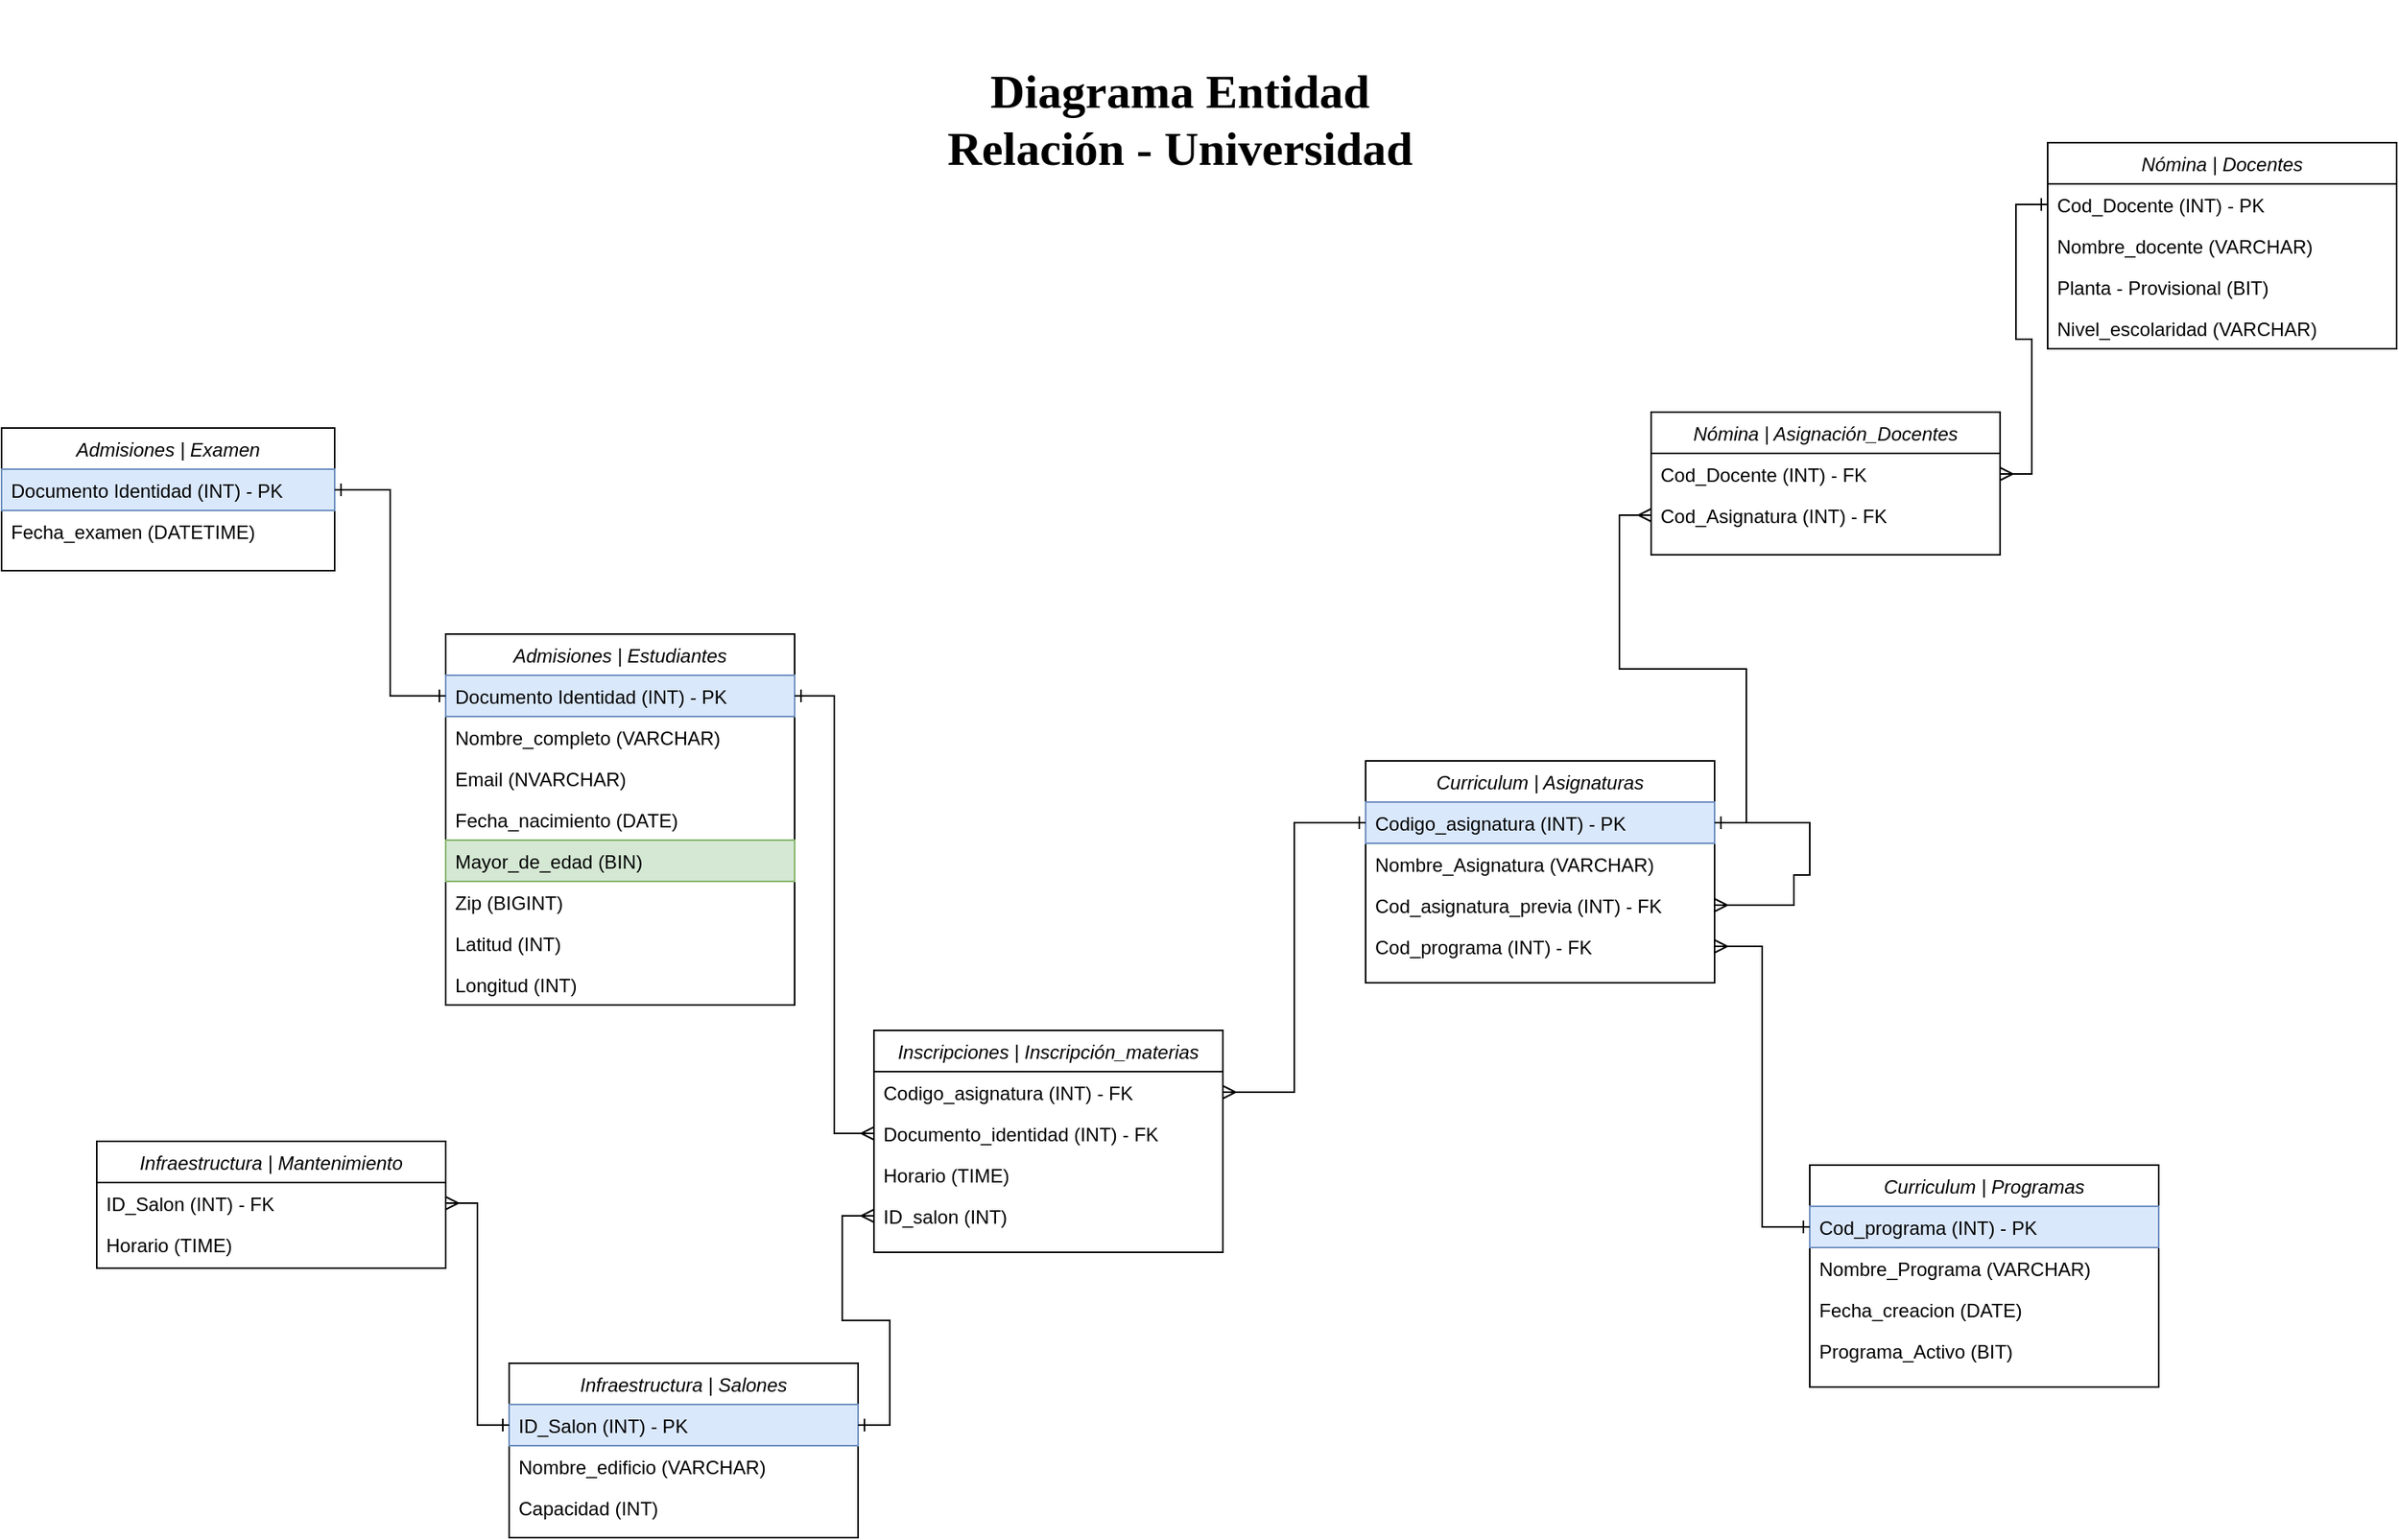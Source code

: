 <mxfile version="24.4.8" type="github">
  <diagram id="C5RBs43oDa-KdzZeNtuy" name="Page-1">
    <mxGraphModel dx="1062" dy="1716" grid="1" gridSize="10" guides="1" tooltips="1" connect="1" arrows="1" fold="1" page="1" pageScale="1" pageWidth="827" pageHeight="1169" math="0" shadow="0">
      <root>
        <mxCell id="WIyWlLk6GJQsqaUBKTNV-0" />
        <mxCell id="WIyWlLk6GJQsqaUBKTNV-1" parent="WIyWlLk6GJQsqaUBKTNV-0" />
        <mxCell id="zkfFHV4jXpPFQw0GAbJ--0" value="Admisiones | Examen" style="swimlane;fontStyle=2;align=center;verticalAlign=top;childLayout=stackLayout;horizontal=1;startSize=26;horizontalStack=0;resizeParent=1;resizeLast=0;collapsible=1;marginBottom=0;rounded=0;shadow=0;strokeWidth=1;" parent="WIyWlLk6GJQsqaUBKTNV-1" vertex="1">
          <mxGeometry x="10" y="50" width="210" height="90" as="geometry">
            <mxRectangle x="240" y="120" width="160" height="26" as="alternateBounds" />
          </mxGeometry>
        </mxCell>
        <mxCell id="zkfFHV4jXpPFQw0GAbJ--1" value="Documento Identidad (INT) - PK" style="text;align=left;verticalAlign=top;spacingLeft=4;spacingRight=4;overflow=hidden;rotatable=0;points=[[0,0.5],[1,0.5]];portConstraint=eastwest;fillColor=#dae8fc;strokeColor=#6c8ebf;" parent="zkfFHV4jXpPFQw0GAbJ--0" vertex="1">
          <mxGeometry y="26" width="210" height="26" as="geometry" />
        </mxCell>
        <mxCell id="zkfFHV4jXpPFQw0GAbJ--2" value="Fecha_examen (DATETIME)" style="text;align=left;verticalAlign=top;spacingLeft=4;spacingRight=4;overflow=hidden;rotatable=0;points=[[0,0.5],[1,0.5]];portConstraint=eastwest;rounded=0;shadow=0;html=0;" parent="zkfFHV4jXpPFQw0GAbJ--0" vertex="1">
          <mxGeometry y="52" width="210" height="26" as="geometry" />
        </mxCell>
        <mxCell id="MgNDCYXQnLano0dGurlR-0" value="Diagrama Entidad Relación - Universidad" style="text;html=1;align=center;verticalAlign=middle;whiteSpace=wrap;rounded=0;fontFamily=Verdana;fontSize=30;fontStyle=1" vertex="1" parent="WIyWlLk6GJQsqaUBKTNV-1">
          <mxGeometry x="600" y="-220" width="306" height="150" as="geometry" />
        </mxCell>
        <mxCell id="MgNDCYXQnLano0dGurlR-1" value="Admisiones | Estudiantes" style="swimlane;fontStyle=2;align=center;verticalAlign=top;childLayout=stackLayout;horizontal=1;startSize=26;horizontalStack=0;resizeParent=1;resizeLast=0;collapsible=1;marginBottom=0;rounded=0;shadow=0;strokeWidth=1;" vertex="1" parent="WIyWlLk6GJQsqaUBKTNV-1">
          <mxGeometry x="290" y="180" width="220" height="234" as="geometry">
            <mxRectangle x="240" y="120" width="160" height="26" as="alternateBounds" />
          </mxGeometry>
        </mxCell>
        <mxCell id="MgNDCYXQnLano0dGurlR-2" value="Documento Identidad (INT) - PK" style="text;align=left;verticalAlign=top;spacingLeft=4;spacingRight=4;overflow=hidden;rotatable=0;points=[[0,0.5],[1,0.5]];portConstraint=eastwest;fillColor=#dae8fc;strokeColor=#6c8ebf;" vertex="1" parent="MgNDCYXQnLano0dGurlR-1">
          <mxGeometry y="26" width="220" height="26" as="geometry" />
        </mxCell>
        <mxCell id="MgNDCYXQnLano0dGurlR-3" value="Nombre_completo (VARCHAR)" style="text;align=left;verticalAlign=top;spacingLeft=4;spacingRight=4;overflow=hidden;rotatable=0;points=[[0,0.5],[1,0.5]];portConstraint=eastwest;rounded=0;shadow=0;html=0;" vertex="1" parent="MgNDCYXQnLano0dGurlR-1">
          <mxGeometry y="52" width="220" height="26" as="geometry" />
        </mxCell>
        <mxCell id="MgNDCYXQnLano0dGurlR-4" value="Email (NVARCHAR)" style="text;align=left;verticalAlign=top;spacingLeft=4;spacingRight=4;overflow=hidden;rotatable=0;points=[[0,0.5],[1,0.5]];portConstraint=eastwest;rounded=0;shadow=0;html=0;" vertex="1" parent="MgNDCYXQnLano0dGurlR-1">
          <mxGeometry y="78" width="220" height="26" as="geometry" />
        </mxCell>
        <mxCell id="MgNDCYXQnLano0dGurlR-5" value="Fecha_nacimiento (DATE)" style="text;align=left;verticalAlign=top;spacingLeft=4;spacingRight=4;overflow=hidden;rotatable=0;points=[[0,0.5],[1,0.5]];portConstraint=eastwest;rounded=0;shadow=0;html=0;" vertex="1" parent="MgNDCYXQnLano0dGurlR-1">
          <mxGeometry y="104" width="220" height="26" as="geometry" />
        </mxCell>
        <mxCell id="MgNDCYXQnLano0dGurlR-6" value="Mayor_de_edad (BIN)" style="text;align=left;verticalAlign=top;spacingLeft=4;spacingRight=4;overflow=hidden;rotatable=0;points=[[0,0.5],[1,0.5]];portConstraint=eastwest;rounded=0;shadow=0;html=0;fillColor=#d5e8d4;strokeColor=#82b366;" vertex="1" parent="MgNDCYXQnLano0dGurlR-1">
          <mxGeometry y="130" width="220" height="26" as="geometry" />
        </mxCell>
        <mxCell id="MgNDCYXQnLano0dGurlR-7" value="Zip (BIGINT)" style="text;align=left;verticalAlign=top;spacingLeft=4;spacingRight=4;overflow=hidden;rotatable=0;points=[[0,0.5],[1,0.5]];portConstraint=eastwest;rounded=0;shadow=0;html=0;" vertex="1" parent="MgNDCYXQnLano0dGurlR-1">
          <mxGeometry y="156" width="220" height="26" as="geometry" />
        </mxCell>
        <mxCell id="MgNDCYXQnLano0dGurlR-9" value="Latitud (INT)" style="text;align=left;verticalAlign=top;spacingLeft=4;spacingRight=4;overflow=hidden;rotatable=0;points=[[0,0.5],[1,0.5]];portConstraint=eastwest;rounded=0;shadow=0;html=0;" vertex="1" parent="MgNDCYXQnLano0dGurlR-1">
          <mxGeometry y="182" width="220" height="26" as="geometry" />
        </mxCell>
        <mxCell id="MgNDCYXQnLano0dGurlR-10" value="Longitud (INT)" style="text;align=left;verticalAlign=top;spacingLeft=4;spacingRight=4;overflow=hidden;rotatable=0;points=[[0,0.5],[1,0.5]];portConstraint=eastwest;rounded=0;shadow=0;html=0;" vertex="1" parent="MgNDCYXQnLano0dGurlR-1">
          <mxGeometry y="208" width="220" height="26" as="geometry" />
        </mxCell>
        <mxCell id="MgNDCYXQnLano0dGurlR-11" style="edgeStyle=orthogonalEdgeStyle;rounded=0;orthogonalLoop=1;jettySize=auto;html=1;entryX=0;entryY=0.5;entryDx=0;entryDy=0;startArrow=ERone;startFill=0;endArrow=ERone;endFill=0;" edge="1" parent="WIyWlLk6GJQsqaUBKTNV-1" source="zkfFHV4jXpPFQw0GAbJ--1" target="MgNDCYXQnLano0dGurlR-2">
          <mxGeometry relative="1" as="geometry" />
        </mxCell>
        <mxCell id="MgNDCYXQnLano0dGurlR-12" value="Inscripciones | Inscripción_materias" style="swimlane;fontStyle=2;align=center;verticalAlign=top;childLayout=stackLayout;horizontal=1;startSize=26;horizontalStack=0;resizeParent=1;resizeLast=0;collapsible=1;marginBottom=0;rounded=0;shadow=0;strokeWidth=1;" vertex="1" parent="WIyWlLk6GJQsqaUBKTNV-1">
          <mxGeometry x="560" y="430" width="220" height="140" as="geometry">
            <mxRectangle x="240" y="120" width="160" height="26" as="alternateBounds" />
          </mxGeometry>
        </mxCell>
        <mxCell id="MgNDCYXQnLano0dGurlR-13" value="Codigo_asignatura (INT) - FK" style="text;align=left;verticalAlign=top;spacingLeft=4;spacingRight=4;overflow=hidden;rotatable=0;points=[[0,0.5],[1,0.5]];portConstraint=eastwest;" vertex="1" parent="MgNDCYXQnLano0dGurlR-12">
          <mxGeometry y="26" width="220" height="26" as="geometry" />
        </mxCell>
        <mxCell id="MgNDCYXQnLano0dGurlR-14" value="Documento_identidad (INT) - FK" style="text;align=left;verticalAlign=top;spacingLeft=4;spacingRight=4;overflow=hidden;rotatable=0;points=[[0,0.5],[1,0.5]];portConstraint=eastwest;rounded=0;shadow=0;html=0;" vertex="1" parent="MgNDCYXQnLano0dGurlR-12">
          <mxGeometry y="52" width="220" height="26" as="geometry" />
        </mxCell>
        <mxCell id="MgNDCYXQnLano0dGurlR-23" value="Horario (TIME)" style="text;align=left;verticalAlign=top;spacingLeft=4;spacingRight=4;overflow=hidden;rotatable=0;points=[[0,0.5],[1,0.5]];portConstraint=eastwest;rounded=0;shadow=0;html=0;" vertex="1" parent="MgNDCYXQnLano0dGurlR-12">
          <mxGeometry y="78" width="220" height="26" as="geometry" />
        </mxCell>
        <mxCell id="MgNDCYXQnLano0dGurlR-24" value="ID_salon (INT)" style="text;align=left;verticalAlign=top;spacingLeft=4;spacingRight=4;overflow=hidden;rotatable=0;points=[[0,0.5],[1,0.5]];portConstraint=eastwest;rounded=0;shadow=0;html=0;" vertex="1" parent="MgNDCYXQnLano0dGurlR-12">
          <mxGeometry y="104" width="220" height="26" as="geometry" />
        </mxCell>
        <mxCell id="MgNDCYXQnLano0dGurlR-21" style="edgeStyle=orthogonalEdgeStyle;rounded=0;orthogonalLoop=1;jettySize=auto;html=1;entryX=0;entryY=0.5;entryDx=0;entryDy=0;startArrow=ERone;startFill=0;endArrow=ERmany;endFill=0;" edge="1" parent="WIyWlLk6GJQsqaUBKTNV-1" source="MgNDCYXQnLano0dGurlR-2" target="MgNDCYXQnLano0dGurlR-14">
          <mxGeometry relative="1" as="geometry" />
        </mxCell>
        <mxCell id="MgNDCYXQnLano0dGurlR-25" value="Curriculum | Asignaturas" style="swimlane;fontStyle=2;align=center;verticalAlign=top;childLayout=stackLayout;horizontal=1;startSize=26;horizontalStack=0;resizeParent=1;resizeLast=0;collapsible=1;marginBottom=0;rounded=0;shadow=0;strokeWidth=1;" vertex="1" parent="WIyWlLk6GJQsqaUBKTNV-1">
          <mxGeometry x="870" y="260" width="220" height="140" as="geometry">
            <mxRectangle x="240" y="120" width="160" height="26" as="alternateBounds" />
          </mxGeometry>
        </mxCell>
        <mxCell id="MgNDCYXQnLano0dGurlR-31" style="edgeStyle=orthogonalEdgeStyle;rounded=0;orthogonalLoop=1;jettySize=auto;html=1;startArrow=ERone;startFill=0;endArrow=ERmany;endFill=0;" edge="1" parent="MgNDCYXQnLano0dGurlR-25" source="MgNDCYXQnLano0dGurlR-26" target="MgNDCYXQnLano0dGurlR-28">
          <mxGeometry relative="1" as="geometry">
            <Array as="points">
              <mxPoint x="280" y="39" />
              <mxPoint x="280" y="72" />
              <mxPoint x="270" y="72" />
              <mxPoint x="270" y="91" />
            </Array>
          </mxGeometry>
        </mxCell>
        <mxCell id="MgNDCYXQnLano0dGurlR-26" value="Codigo_asignatura (INT) - PK" style="text;align=left;verticalAlign=top;spacingLeft=4;spacingRight=4;overflow=hidden;rotatable=0;points=[[0,0.5],[1,0.5]];portConstraint=eastwest;fillColor=#dae8fc;strokeColor=#6c8ebf;" vertex="1" parent="MgNDCYXQnLano0dGurlR-25">
          <mxGeometry y="26" width="220" height="26" as="geometry" />
        </mxCell>
        <mxCell id="MgNDCYXQnLano0dGurlR-27" value="Nombre_Asignatura (VARCHAR)" style="text;align=left;verticalAlign=top;spacingLeft=4;spacingRight=4;overflow=hidden;rotatable=0;points=[[0,0.5],[1,0.5]];portConstraint=eastwest;rounded=0;shadow=0;html=0;" vertex="1" parent="MgNDCYXQnLano0dGurlR-25">
          <mxGeometry y="52" width="220" height="26" as="geometry" />
        </mxCell>
        <mxCell id="MgNDCYXQnLano0dGurlR-28" value="Cod_asignatura_previa (INT) - FK" style="text;align=left;verticalAlign=top;spacingLeft=4;spacingRight=4;overflow=hidden;rotatable=0;points=[[0,0.5],[1,0.5]];portConstraint=eastwest;rounded=0;shadow=0;html=0;" vertex="1" parent="MgNDCYXQnLano0dGurlR-25">
          <mxGeometry y="78" width="220" height="26" as="geometry" />
        </mxCell>
        <mxCell id="MgNDCYXQnLano0dGurlR-29" value="Cod_programa (INT) - FK" style="text;align=left;verticalAlign=top;spacingLeft=4;spacingRight=4;overflow=hidden;rotatable=0;points=[[0,0.5],[1,0.5]];portConstraint=eastwest;rounded=0;shadow=0;html=0;" vertex="1" parent="MgNDCYXQnLano0dGurlR-25">
          <mxGeometry y="104" width="220" height="26" as="geometry" />
        </mxCell>
        <mxCell id="MgNDCYXQnLano0dGurlR-30" style="edgeStyle=orthogonalEdgeStyle;rounded=0;orthogonalLoop=1;jettySize=auto;html=1;entryX=1;entryY=0.5;entryDx=0;entryDy=0;startArrow=ERone;startFill=0;endArrow=ERmany;endFill=0;" edge="1" parent="WIyWlLk6GJQsqaUBKTNV-1" source="MgNDCYXQnLano0dGurlR-26" target="MgNDCYXQnLano0dGurlR-13">
          <mxGeometry relative="1" as="geometry" />
        </mxCell>
        <mxCell id="MgNDCYXQnLano0dGurlR-33" value="Curriculum | Programas" style="swimlane;fontStyle=2;align=center;verticalAlign=top;childLayout=stackLayout;horizontal=1;startSize=26;horizontalStack=0;resizeParent=1;resizeLast=0;collapsible=1;marginBottom=0;rounded=0;shadow=0;strokeWidth=1;" vertex="1" parent="WIyWlLk6GJQsqaUBKTNV-1">
          <mxGeometry x="1150" y="515" width="220" height="140" as="geometry">
            <mxRectangle x="240" y="120" width="160" height="26" as="alternateBounds" />
          </mxGeometry>
        </mxCell>
        <mxCell id="MgNDCYXQnLano0dGurlR-35" value="Cod_programa (INT) - PK" style="text;align=left;verticalAlign=top;spacingLeft=4;spacingRight=4;overflow=hidden;rotatable=0;points=[[0,0.5],[1,0.5]];portConstraint=eastwest;fillColor=#dae8fc;strokeColor=#6c8ebf;" vertex="1" parent="MgNDCYXQnLano0dGurlR-33">
          <mxGeometry y="26" width="220" height="26" as="geometry" />
        </mxCell>
        <mxCell id="MgNDCYXQnLano0dGurlR-36" value="Nombre_Programa (VARCHAR)" style="text;align=left;verticalAlign=top;spacingLeft=4;spacingRight=4;overflow=hidden;rotatable=0;points=[[0,0.5],[1,0.5]];portConstraint=eastwest;rounded=0;shadow=0;html=0;" vertex="1" parent="MgNDCYXQnLano0dGurlR-33">
          <mxGeometry y="52" width="220" height="26" as="geometry" />
        </mxCell>
        <mxCell id="MgNDCYXQnLano0dGurlR-37" value="Fecha_creacion (DATE)" style="text;align=left;verticalAlign=top;spacingLeft=4;spacingRight=4;overflow=hidden;rotatable=0;points=[[0,0.5],[1,0.5]];portConstraint=eastwest;rounded=0;shadow=0;html=0;" vertex="1" parent="MgNDCYXQnLano0dGurlR-33">
          <mxGeometry y="78" width="220" height="26" as="geometry" />
        </mxCell>
        <mxCell id="MgNDCYXQnLano0dGurlR-38" value="Programa_Activo (BIT)" style="text;align=left;verticalAlign=top;spacingLeft=4;spacingRight=4;overflow=hidden;rotatable=0;points=[[0,0.5],[1,0.5]];portConstraint=eastwest;rounded=0;shadow=0;html=0;" vertex="1" parent="MgNDCYXQnLano0dGurlR-33">
          <mxGeometry y="104" width="220" height="26" as="geometry" />
        </mxCell>
        <mxCell id="MgNDCYXQnLano0dGurlR-39" style="edgeStyle=orthogonalEdgeStyle;rounded=0;orthogonalLoop=1;jettySize=auto;html=1;startArrow=ERone;startFill=0;endArrow=ERmany;endFill=0;" edge="1" parent="WIyWlLk6GJQsqaUBKTNV-1" source="MgNDCYXQnLano0dGurlR-35" target="MgNDCYXQnLano0dGurlR-29">
          <mxGeometry relative="1" as="geometry" />
        </mxCell>
        <mxCell id="MgNDCYXQnLano0dGurlR-40" value="Nómina | Asignación_Docentes" style="swimlane;fontStyle=2;align=center;verticalAlign=top;childLayout=stackLayout;horizontal=1;startSize=26;horizontalStack=0;resizeParent=1;resizeLast=0;collapsible=1;marginBottom=0;rounded=0;shadow=0;strokeWidth=1;" vertex="1" parent="WIyWlLk6GJQsqaUBKTNV-1">
          <mxGeometry x="1050" y="40" width="220" height="90" as="geometry">
            <mxRectangle x="240" y="120" width="160" height="26" as="alternateBounds" />
          </mxGeometry>
        </mxCell>
        <mxCell id="MgNDCYXQnLano0dGurlR-44" value="Cod_Docente (INT) - FK" style="text;align=left;verticalAlign=top;spacingLeft=4;spacingRight=4;overflow=hidden;rotatable=0;points=[[0,0.5],[1,0.5]];portConstraint=eastwest;rounded=0;shadow=0;html=0;" vertex="1" parent="MgNDCYXQnLano0dGurlR-40">
          <mxGeometry y="26" width="220" height="26" as="geometry" />
        </mxCell>
        <mxCell id="MgNDCYXQnLano0dGurlR-45" value="Cod_Asignatura (INT) - FK" style="text;align=left;verticalAlign=top;spacingLeft=4;spacingRight=4;overflow=hidden;rotatable=0;points=[[0,0.5],[1,0.5]];portConstraint=eastwest;rounded=0;shadow=0;html=0;" vertex="1" parent="MgNDCYXQnLano0dGurlR-40">
          <mxGeometry y="52" width="220" height="26" as="geometry" />
        </mxCell>
        <mxCell id="MgNDCYXQnLano0dGurlR-46" style="edgeStyle=orthogonalEdgeStyle;rounded=0;orthogonalLoop=1;jettySize=auto;html=1;entryX=0;entryY=0.5;entryDx=0;entryDy=0;startArrow=ERone;startFill=0;endArrow=ERmany;endFill=0;" edge="1" parent="WIyWlLk6GJQsqaUBKTNV-1" source="MgNDCYXQnLano0dGurlR-26" target="MgNDCYXQnLano0dGurlR-45">
          <mxGeometry relative="1" as="geometry" />
        </mxCell>
        <mxCell id="MgNDCYXQnLano0dGurlR-47" value="Nómina | Docentes" style="swimlane;fontStyle=2;align=center;verticalAlign=top;childLayout=stackLayout;horizontal=1;startSize=26;horizontalStack=0;resizeParent=1;resizeLast=0;collapsible=1;marginBottom=0;rounded=0;shadow=0;strokeWidth=1;" vertex="1" parent="WIyWlLk6GJQsqaUBKTNV-1">
          <mxGeometry x="1300" y="-130" width="220" height="130" as="geometry">
            <mxRectangle x="240" y="120" width="160" height="26" as="alternateBounds" />
          </mxGeometry>
        </mxCell>
        <mxCell id="MgNDCYXQnLano0dGurlR-48" value="Cod_Docente (INT) - PK" style="text;align=left;verticalAlign=top;spacingLeft=4;spacingRight=4;overflow=hidden;rotatable=0;points=[[0,0.5],[1,0.5]];portConstraint=eastwest;rounded=0;shadow=0;html=0;" vertex="1" parent="MgNDCYXQnLano0dGurlR-47">
          <mxGeometry y="26" width="220" height="26" as="geometry" />
        </mxCell>
        <mxCell id="MgNDCYXQnLano0dGurlR-49" value="Nombre_docente (VARCHAR)" style="text;align=left;verticalAlign=top;spacingLeft=4;spacingRight=4;overflow=hidden;rotatable=0;points=[[0,0.5],[1,0.5]];portConstraint=eastwest;rounded=0;shadow=0;html=0;" vertex="1" parent="MgNDCYXQnLano0dGurlR-47">
          <mxGeometry y="52" width="220" height="26" as="geometry" />
        </mxCell>
        <mxCell id="MgNDCYXQnLano0dGurlR-50" value="Planta - Provisional (BIT)" style="text;align=left;verticalAlign=top;spacingLeft=4;spacingRight=4;overflow=hidden;rotatable=0;points=[[0,0.5],[1,0.5]];portConstraint=eastwest;rounded=0;shadow=0;html=0;" vertex="1" parent="MgNDCYXQnLano0dGurlR-47">
          <mxGeometry y="78" width="220" height="26" as="geometry" />
        </mxCell>
        <mxCell id="MgNDCYXQnLano0dGurlR-51" value="Nivel_escolaridad (VARCHAR)" style="text;align=left;verticalAlign=top;spacingLeft=4;spacingRight=4;overflow=hidden;rotatable=0;points=[[0,0.5],[1,0.5]];portConstraint=eastwest;rounded=0;shadow=0;html=0;" vertex="1" parent="MgNDCYXQnLano0dGurlR-47">
          <mxGeometry y="104" width="220" height="26" as="geometry" />
        </mxCell>
        <mxCell id="MgNDCYXQnLano0dGurlR-53" style="edgeStyle=orthogonalEdgeStyle;rounded=0;orthogonalLoop=1;jettySize=auto;html=1;entryX=1;entryY=0.5;entryDx=0;entryDy=0;startArrow=ERone;startFill=0;endArrow=ERmany;endFill=0;" edge="1" parent="WIyWlLk6GJQsqaUBKTNV-1" source="MgNDCYXQnLano0dGurlR-48" target="MgNDCYXQnLano0dGurlR-44">
          <mxGeometry relative="1" as="geometry" />
        </mxCell>
        <mxCell id="MgNDCYXQnLano0dGurlR-54" value="Infraestructura | Salones" style="swimlane;fontStyle=2;align=center;verticalAlign=top;childLayout=stackLayout;horizontal=1;startSize=26;horizontalStack=0;resizeParent=1;resizeLast=0;collapsible=1;marginBottom=0;rounded=0;shadow=0;strokeWidth=1;" vertex="1" parent="WIyWlLk6GJQsqaUBKTNV-1">
          <mxGeometry x="330" y="640" width="220" height="110" as="geometry">
            <mxRectangle x="240" y="120" width="160" height="26" as="alternateBounds" />
          </mxGeometry>
        </mxCell>
        <mxCell id="MgNDCYXQnLano0dGurlR-55" value="ID_Salon (INT) - PK" style="text;align=left;verticalAlign=top;spacingLeft=4;spacingRight=4;overflow=hidden;rotatable=0;points=[[0,0.5],[1,0.5]];portConstraint=eastwest;fillColor=#dae8fc;strokeColor=#6c8ebf;" vertex="1" parent="MgNDCYXQnLano0dGurlR-54">
          <mxGeometry y="26" width="220" height="26" as="geometry" />
        </mxCell>
        <mxCell id="MgNDCYXQnLano0dGurlR-56" value="Nombre_edificio (VARCHAR)" style="text;align=left;verticalAlign=top;spacingLeft=4;spacingRight=4;overflow=hidden;rotatable=0;points=[[0,0.5],[1,0.5]];portConstraint=eastwest;rounded=0;shadow=0;html=0;" vertex="1" parent="MgNDCYXQnLano0dGurlR-54">
          <mxGeometry y="52" width="220" height="26" as="geometry" />
        </mxCell>
        <mxCell id="MgNDCYXQnLano0dGurlR-57" value="Capacidad (INT)" style="text;align=left;verticalAlign=top;spacingLeft=4;spacingRight=4;overflow=hidden;rotatable=0;points=[[0,0.5],[1,0.5]];portConstraint=eastwest;rounded=0;shadow=0;html=0;" vertex="1" parent="MgNDCYXQnLano0dGurlR-54">
          <mxGeometry y="78" width="220" height="26" as="geometry" />
        </mxCell>
        <mxCell id="MgNDCYXQnLano0dGurlR-59" style="edgeStyle=orthogonalEdgeStyle;rounded=0;orthogonalLoop=1;jettySize=auto;html=1;entryX=0;entryY=0.5;entryDx=0;entryDy=0;startArrow=ERone;startFill=0;endArrow=ERmany;endFill=0;" edge="1" parent="WIyWlLk6GJQsqaUBKTNV-1" source="MgNDCYXQnLano0dGurlR-55" target="MgNDCYXQnLano0dGurlR-24">
          <mxGeometry relative="1" as="geometry" />
        </mxCell>
        <mxCell id="MgNDCYXQnLano0dGurlR-60" value="Infraestructura | Mantenimiento" style="swimlane;fontStyle=2;align=center;verticalAlign=top;childLayout=stackLayout;horizontal=1;startSize=26;horizontalStack=0;resizeParent=1;resizeLast=0;collapsible=1;marginBottom=0;rounded=0;shadow=0;strokeWidth=1;" vertex="1" parent="WIyWlLk6GJQsqaUBKTNV-1">
          <mxGeometry x="70" y="500" width="220" height="80" as="geometry">
            <mxRectangle x="240" y="120" width="160" height="26" as="alternateBounds" />
          </mxGeometry>
        </mxCell>
        <mxCell id="MgNDCYXQnLano0dGurlR-61" value="ID_Salon (INT) - FK" style="text;align=left;verticalAlign=top;spacingLeft=4;spacingRight=4;overflow=hidden;rotatable=0;points=[[0,0.5],[1,0.5]];portConstraint=eastwest;" vertex="1" parent="MgNDCYXQnLano0dGurlR-60">
          <mxGeometry y="26" width="220" height="26" as="geometry" />
        </mxCell>
        <mxCell id="MgNDCYXQnLano0dGurlR-62" value="Horario (TIME)" style="text;align=left;verticalAlign=top;spacingLeft=4;spacingRight=4;overflow=hidden;rotatable=0;points=[[0,0.5],[1,0.5]];portConstraint=eastwest;rounded=0;shadow=0;html=0;" vertex="1" parent="MgNDCYXQnLano0dGurlR-60">
          <mxGeometry y="52" width="220" height="26" as="geometry" />
        </mxCell>
        <mxCell id="MgNDCYXQnLano0dGurlR-64" style="edgeStyle=orthogonalEdgeStyle;rounded=0;orthogonalLoop=1;jettySize=auto;html=1;entryX=1;entryY=0.5;entryDx=0;entryDy=0;startArrow=ERone;startFill=0;endArrow=ERmany;endFill=0;" edge="1" parent="WIyWlLk6GJQsqaUBKTNV-1" source="MgNDCYXQnLano0dGurlR-55" target="MgNDCYXQnLano0dGurlR-61">
          <mxGeometry relative="1" as="geometry" />
        </mxCell>
      </root>
    </mxGraphModel>
  </diagram>
</mxfile>
